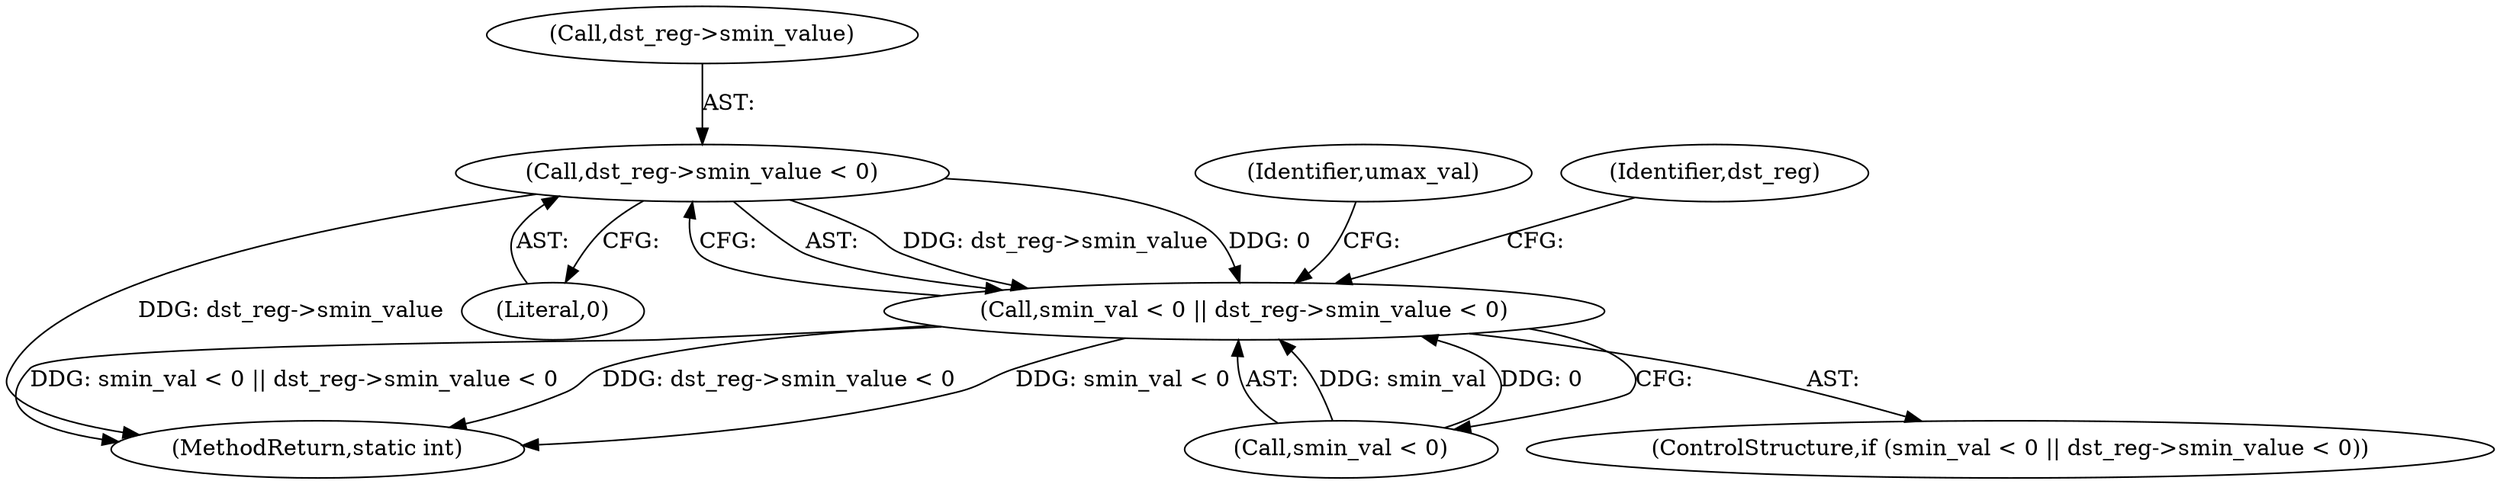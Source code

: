 digraph "0_linux_468f6eafa6c44cb2c5d8aad35e12f06c240a812a@pointer" {
"1000376" [label="(Call,dst_reg->smin_value < 0)"];
"1000372" [label="(Call,smin_val < 0 || dst_reg->smin_value < 0)"];
"1000390" [label="(Identifier,umax_val)"];
"1000376" [label="(Call,dst_reg->smin_value < 0)"];
"1000380" [label="(Literal,0)"];
"1000371" [label="(ControlStructure,if (smin_val < 0 || dst_reg->smin_value < 0))"];
"1000783" [label="(MethodReturn,static int)"];
"1000373" [label="(Call,smin_val < 0)"];
"1000383" [label="(Identifier,dst_reg)"];
"1000377" [label="(Call,dst_reg->smin_value)"];
"1000372" [label="(Call,smin_val < 0 || dst_reg->smin_value < 0)"];
"1000376" -> "1000372"  [label="AST: "];
"1000376" -> "1000380"  [label="CFG: "];
"1000377" -> "1000376"  [label="AST: "];
"1000380" -> "1000376"  [label="AST: "];
"1000372" -> "1000376"  [label="CFG: "];
"1000376" -> "1000783"  [label="DDG: dst_reg->smin_value"];
"1000376" -> "1000372"  [label="DDG: dst_reg->smin_value"];
"1000376" -> "1000372"  [label="DDG: 0"];
"1000372" -> "1000371"  [label="AST: "];
"1000372" -> "1000373"  [label="CFG: "];
"1000373" -> "1000372"  [label="AST: "];
"1000383" -> "1000372"  [label="CFG: "];
"1000390" -> "1000372"  [label="CFG: "];
"1000372" -> "1000783"  [label="DDG: dst_reg->smin_value < 0"];
"1000372" -> "1000783"  [label="DDG: smin_val < 0"];
"1000372" -> "1000783"  [label="DDG: smin_val < 0 || dst_reg->smin_value < 0"];
"1000373" -> "1000372"  [label="DDG: smin_val"];
"1000373" -> "1000372"  [label="DDG: 0"];
}
